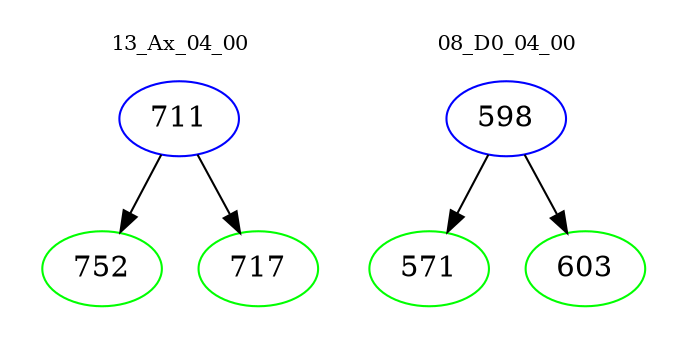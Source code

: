 digraph{
subgraph cluster_0 {
color = white
label = "13_Ax_04_00";
fontsize=10;
T0_711 [label="711", color="blue"]
T0_711 -> T0_752 [color="black"]
T0_752 [label="752", color="green"]
T0_711 -> T0_717 [color="black"]
T0_717 [label="717", color="green"]
}
subgraph cluster_1 {
color = white
label = "08_D0_04_00";
fontsize=10;
T1_598 [label="598", color="blue"]
T1_598 -> T1_571 [color="black"]
T1_571 [label="571", color="green"]
T1_598 -> T1_603 [color="black"]
T1_603 [label="603", color="green"]
}
}
